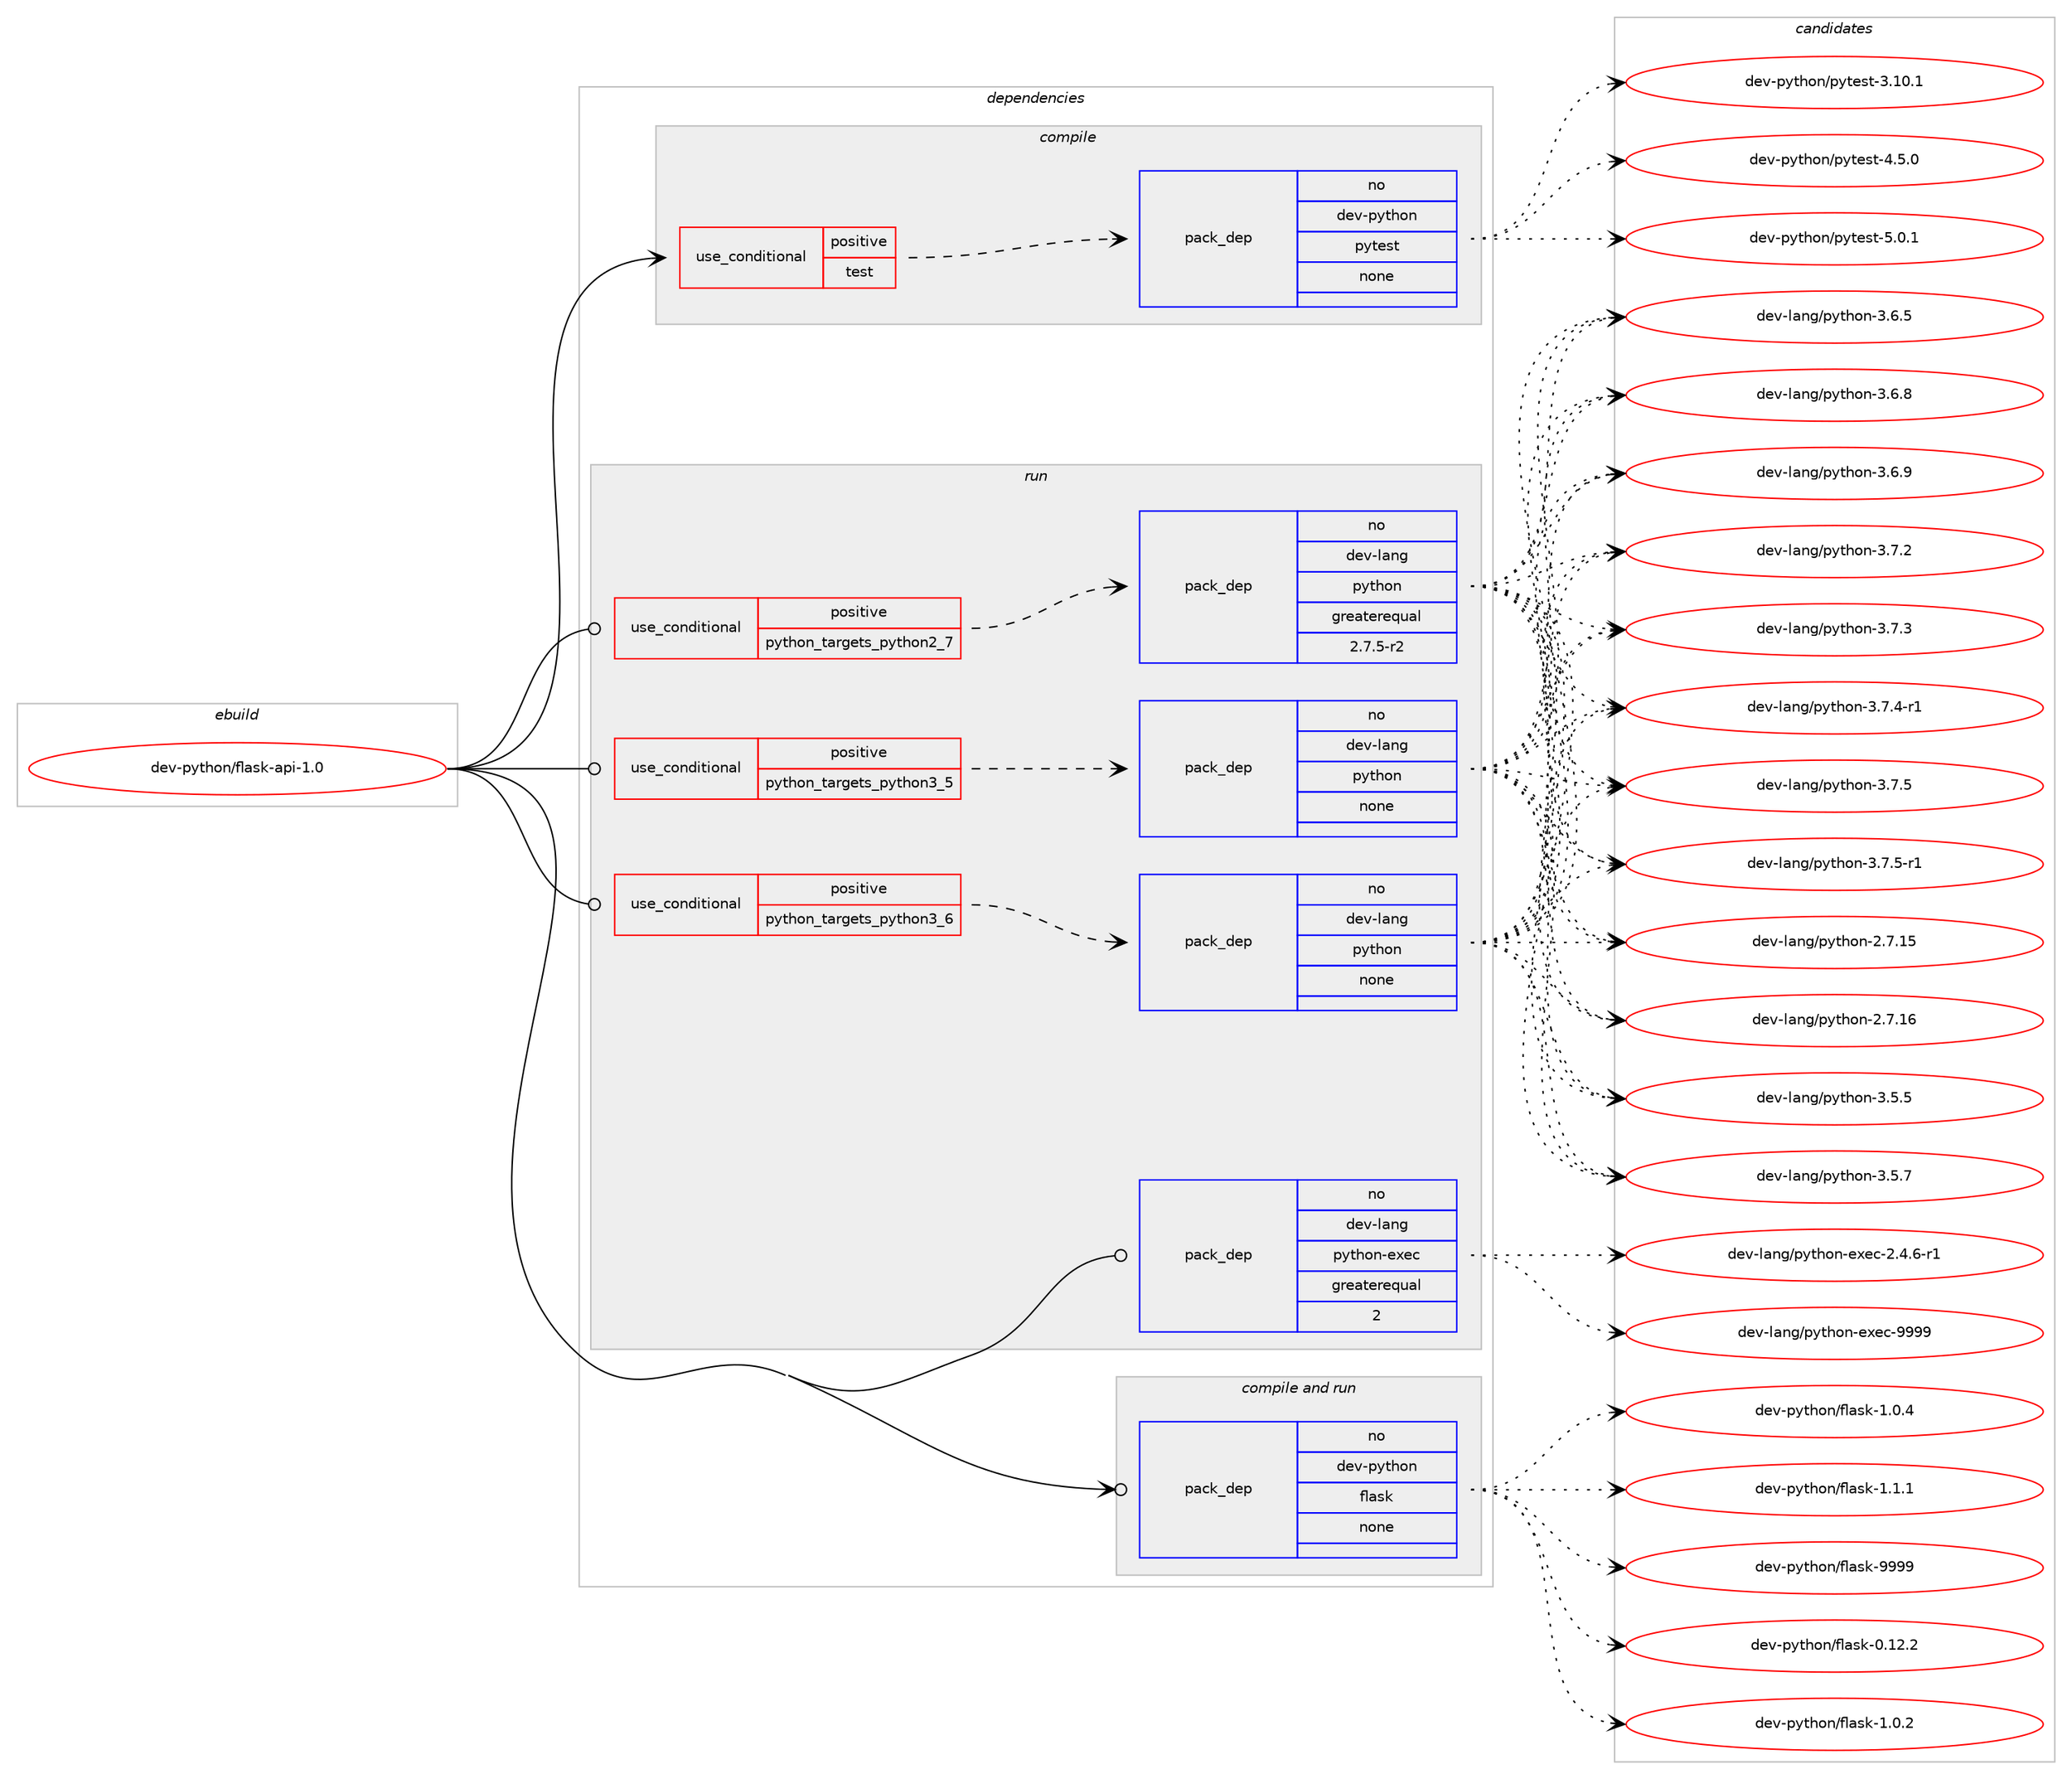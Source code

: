 digraph prolog {

# *************
# Graph options
# *************

newrank=true;
concentrate=true;
compound=true;
graph [rankdir=LR,fontname=Helvetica,fontsize=10,ranksep=1.5];#, ranksep=2.5, nodesep=0.2];
edge  [arrowhead=vee];
node  [fontname=Helvetica,fontsize=10];

# **********
# The ebuild
# **********

subgraph cluster_leftcol {
color=gray;
rank=same;
label=<<i>ebuild</i>>;
id [label="dev-python/flask-api-1.0", color=red, width=4, href="../dev-python/flask-api-1.0.svg"];
}

# ****************
# The dependencies
# ****************

subgraph cluster_midcol {
color=gray;
label=<<i>dependencies</i>>;
subgraph cluster_compile {
fillcolor="#eeeeee";
style=filled;
label=<<i>compile</i>>;
subgraph cond139409 {
dependency604697 [label=<<TABLE BORDER="0" CELLBORDER="1" CELLSPACING="0" CELLPADDING="4"><TR><TD ROWSPAN="3" CELLPADDING="10">use_conditional</TD></TR><TR><TD>positive</TD></TR><TR><TD>test</TD></TR></TABLE>>, shape=none, color=red];
subgraph pack453491 {
dependency604698 [label=<<TABLE BORDER="0" CELLBORDER="1" CELLSPACING="0" CELLPADDING="4" WIDTH="220"><TR><TD ROWSPAN="6" CELLPADDING="30">pack_dep</TD></TR><TR><TD WIDTH="110">no</TD></TR><TR><TD>dev-python</TD></TR><TR><TD>pytest</TD></TR><TR><TD>none</TD></TR><TR><TD></TD></TR></TABLE>>, shape=none, color=blue];
}
dependency604697:e -> dependency604698:w [weight=20,style="dashed",arrowhead="vee"];
}
id:e -> dependency604697:w [weight=20,style="solid",arrowhead="vee"];
}
subgraph cluster_compileandrun {
fillcolor="#eeeeee";
style=filled;
label=<<i>compile and run</i>>;
subgraph pack453492 {
dependency604699 [label=<<TABLE BORDER="0" CELLBORDER="1" CELLSPACING="0" CELLPADDING="4" WIDTH="220"><TR><TD ROWSPAN="6" CELLPADDING="30">pack_dep</TD></TR><TR><TD WIDTH="110">no</TD></TR><TR><TD>dev-python</TD></TR><TR><TD>flask</TD></TR><TR><TD>none</TD></TR><TR><TD></TD></TR></TABLE>>, shape=none, color=blue];
}
id:e -> dependency604699:w [weight=20,style="solid",arrowhead="odotvee"];
}
subgraph cluster_run {
fillcolor="#eeeeee";
style=filled;
label=<<i>run</i>>;
subgraph cond139410 {
dependency604700 [label=<<TABLE BORDER="0" CELLBORDER="1" CELLSPACING="0" CELLPADDING="4"><TR><TD ROWSPAN="3" CELLPADDING="10">use_conditional</TD></TR><TR><TD>positive</TD></TR><TR><TD>python_targets_python2_7</TD></TR></TABLE>>, shape=none, color=red];
subgraph pack453493 {
dependency604701 [label=<<TABLE BORDER="0" CELLBORDER="1" CELLSPACING="0" CELLPADDING="4" WIDTH="220"><TR><TD ROWSPAN="6" CELLPADDING="30">pack_dep</TD></TR><TR><TD WIDTH="110">no</TD></TR><TR><TD>dev-lang</TD></TR><TR><TD>python</TD></TR><TR><TD>greaterequal</TD></TR><TR><TD>2.7.5-r2</TD></TR></TABLE>>, shape=none, color=blue];
}
dependency604700:e -> dependency604701:w [weight=20,style="dashed",arrowhead="vee"];
}
id:e -> dependency604700:w [weight=20,style="solid",arrowhead="odot"];
subgraph cond139411 {
dependency604702 [label=<<TABLE BORDER="0" CELLBORDER="1" CELLSPACING="0" CELLPADDING="4"><TR><TD ROWSPAN="3" CELLPADDING="10">use_conditional</TD></TR><TR><TD>positive</TD></TR><TR><TD>python_targets_python3_5</TD></TR></TABLE>>, shape=none, color=red];
subgraph pack453494 {
dependency604703 [label=<<TABLE BORDER="0" CELLBORDER="1" CELLSPACING="0" CELLPADDING="4" WIDTH="220"><TR><TD ROWSPAN="6" CELLPADDING="30">pack_dep</TD></TR><TR><TD WIDTH="110">no</TD></TR><TR><TD>dev-lang</TD></TR><TR><TD>python</TD></TR><TR><TD>none</TD></TR><TR><TD></TD></TR></TABLE>>, shape=none, color=blue];
}
dependency604702:e -> dependency604703:w [weight=20,style="dashed",arrowhead="vee"];
}
id:e -> dependency604702:w [weight=20,style="solid",arrowhead="odot"];
subgraph cond139412 {
dependency604704 [label=<<TABLE BORDER="0" CELLBORDER="1" CELLSPACING="0" CELLPADDING="4"><TR><TD ROWSPAN="3" CELLPADDING="10">use_conditional</TD></TR><TR><TD>positive</TD></TR><TR><TD>python_targets_python3_6</TD></TR></TABLE>>, shape=none, color=red];
subgraph pack453495 {
dependency604705 [label=<<TABLE BORDER="0" CELLBORDER="1" CELLSPACING="0" CELLPADDING="4" WIDTH="220"><TR><TD ROWSPAN="6" CELLPADDING="30">pack_dep</TD></TR><TR><TD WIDTH="110">no</TD></TR><TR><TD>dev-lang</TD></TR><TR><TD>python</TD></TR><TR><TD>none</TD></TR><TR><TD></TD></TR></TABLE>>, shape=none, color=blue];
}
dependency604704:e -> dependency604705:w [weight=20,style="dashed",arrowhead="vee"];
}
id:e -> dependency604704:w [weight=20,style="solid",arrowhead="odot"];
subgraph pack453496 {
dependency604706 [label=<<TABLE BORDER="0" CELLBORDER="1" CELLSPACING="0" CELLPADDING="4" WIDTH="220"><TR><TD ROWSPAN="6" CELLPADDING="30">pack_dep</TD></TR><TR><TD WIDTH="110">no</TD></TR><TR><TD>dev-lang</TD></TR><TR><TD>python-exec</TD></TR><TR><TD>greaterequal</TD></TR><TR><TD>2</TD></TR></TABLE>>, shape=none, color=blue];
}
id:e -> dependency604706:w [weight=20,style="solid",arrowhead="odot"];
}
}

# **************
# The candidates
# **************

subgraph cluster_choices {
rank=same;
color=gray;
label=<<i>candidates</i>>;

subgraph choice453491 {
color=black;
nodesep=1;
choice100101118451121211161041111104711212111610111511645514649484649 [label="dev-python/pytest-3.10.1", color=red, width=4,href="../dev-python/pytest-3.10.1.svg"];
choice1001011184511212111610411111047112121116101115116455246534648 [label="dev-python/pytest-4.5.0", color=red, width=4,href="../dev-python/pytest-4.5.0.svg"];
choice1001011184511212111610411111047112121116101115116455346484649 [label="dev-python/pytest-5.0.1", color=red, width=4,href="../dev-python/pytest-5.0.1.svg"];
dependency604698:e -> choice100101118451121211161041111104711212111610111511645514649484649:w [style=dotted,weight="100"];
dependency604698:e -> choice1001011184511212111610411111047112121116101115116455246534648:w [style=dotted,weight="100"];
dependency604698:e -> choice1001011184511212111610411111047112121116101115116455346484649:w [style=dotted,weight="100"];
}
subgraph choice453492 {
color=black;
nodesep=1;
choice10010111845112121116104111110471021089711510745484649504650 [label="dev-python/flask-0.12.2", color=red, width=4,href="../dev-python/flask-0.12.2.svg"];
choice100101118451121211161041111104710210897115107454946484650 [label="dev-python/flask-1.0.2", color=red, width=4,href="../dev-python/flask-1.0.2.svg"];
choice100101118451121211161041111104710210897115107454946484652 [label="dev-python/flask-1.0.4", color=red, width=4,href="../dev-python/flask-1.0.4.svg"];
choice100101118451121211161041111104710210897115107454946494649 [label="dev-python/flask-1.1.1", color=red, width=4,href="../dev-python/flask-1.1.1.svg"];
choice1001011184511212111610411111047102108971151074557575757 [label="dev-python/flask-9999", color=red, width=4,href="../dev-python/flask-9999.svg"];
dependency604699:e -> choice10010111845112121116104111110471021089711510745484649504650:w [style=dotted,weight="100"];
dependency604699:e -> choice100101118451121211161041111104710210897115107454946484650:w [style=dotted,weight="100"];
dependency604699:e -> choice100101118451121211161041111104710210897115107454946484652:w [style=dotted,weight="100"];
dependency604699:e -> choice100101118451121211161041111104710210897115107454946494649:w [style=dotted,weight="100"];
dependency604699:e -> choice1001011184511212111610411111047102108971151074557575757:w [style=dotted,weight="100"];
}
subgraph choice453493 {
color=black;
nodesep=1;
choice10010111845108971101034711212111610411111045504655464953 [label="dev-lang/python-2.7.15", color=red, width=4,href="../dev-lang/python-2.7.15.svg"];
choice10010111845108971101034711212111610411111045504655464954 [label="dev-lang/python-2.7.16", color=red, width=4,href="../dev-lang/python-2.7.16.svg"];
choice100101118451089711010347112121116104111110455146534653 [label="dev-lang/python-3.5.5", color=red, width=4,href="../dev-lang/python-3.5.5.svg"];
choice100101118451089711010347112121116104111110455146534655 [label="dev-lang/python-3.5.7", color=red, width=4,href="../dev-lang/python-3.5.7.svg"];
choice100101118451089711010347112121116104111110455146544653 [label="dev-lang/python-3.6.5", color=red, width=4,href="../dev-lang/python-3.6.5.svg"];
choice100101118451089711010347112121116104111110455146544656 [label="dev-lang/python-3.6.8", color=red, width=4,href="../dev-lang/python-3.6.8.svg"];
choice100101118451089711010347112121116104111110455146544657 [label="dev-lang/python-3.6.9", color=red, width=4,href="../dev-lang/python-3.6.9.svg"];
choice100101118451089711010347112121116104111110455146554650 [label="dev-lang/python-3.7.2", color=red, width=4,href="../dev-lang/python-3.7.2.svg"];
choice100101118451089711010347112121116104111110455146554651 [label="dev-lang/python-3.7.3", color=red, width=4,href="../dev-lang/python-3.7.3.svg"];
choice1001011184510897110103471121211161041111104551465546524511449 [label="dev-lang/python-3.7.4-r1", color=red, width=4,href="../dev-lang/python-3.7.4-r1.svg"];
choice100101118451089711010347112121116104111110455146554653 [label="dev-lang/python-3.7.5", color=red, width=4,href="../dev-lang/python-3.7.5.svg"];
choice1001011184510897110103471121211161041111104551465546534511449 [label="dev-lang/python-3.7.5-r1", color=red, width=4,href="../dev-lang/python-3.7.5-r1.svg"];
dependency604701:e -> choice10010111845108971101034711212111610411111045504655464953:w [style=dotted,weight="100"];
dependency604701:e -> choice10010111845108971101034711212111610411111045504655464954:w [style=dotted,weight="100"];
dependency604701:e -> choice100101118451089711010347112121116104111110455146534653:w [style=dotted,weight="100"];
dependency604701:e -> choice100101118451089711010347112121116104111110455146534655:w [style=dotted,weight="100"];
dependency604701:e -> choice100101118451089711010347112121116104111110455146544653:w [style=dotted,weight="100"];
dependency604701:e -> choice100101118451089711010347112121116104111110455146544656:w [style=dotted,weight="100"];
dependency604701:e -> choice100101118451089711010347112121116104111110455146544657:w [style=dotted,weight="100"];
dependency604701:e -> choice100101118451089711010347112121116104111110455146554650:w [style=dotted,weight="100"];
dependency604701:e -> choice100101118451089711010347112121116104111110455146554651:w [style=dotted,weight="100"];
dependency604701:e -> choice1001011184510897110103471121211161041111104551465546524511449:w [style=dotted,weight="100"];
dependency604701:e -> choice100101118451089711010347112121116104111110455146554653:w [style=dotted,weight="100"];
dependency604701:e -> choice1001011184510897110103471121211161041111104551465546534511449:w [style=dotted,weight="100"];
}
subgraph choice453494 {
color=black;
nodesep=1;
choice10010111845108971101034711212111610411111045504655464953 [label="dev-lang/python-2.7.15", color=red, width=4,href="../dev-lang/python-2.7.15.svg"];
choice10010111845108971101034711212111610411111045504655464954 [label="dev-lang/python-2.7.16", color=red, width=4,href="../dev-lang/python-2.7.16.svg"];
choice100101118451089711010347112121116104111110455146534653 [label="dev-lang/python-3.5.5", color=red, width=4,href="../dev-lang/python-3.5.5.svg"];
choice100101118451089711010347112121116104111110455146534655 [label="dev-lang/python-3.5.7", color=red, width=4,href="../dev-lang/python-3.5.7.svg"];
choice100101118451089711010347112121116104111110455146544653 [label="dev-lang/python-3.6.5", color=red, width=4,href="../dev-lang/python-3.6.5.svg"];
choice100101118451089711010347112121116104111110455146544656 [label="dev-lang/python-3.6.8", color=red, width=4,href="../dev-lang/python-3.6.8.svg"];
choice100101118451089711010347112121116104111110455146544657 [label="dev-lang/python-3.6.9", color=red, width=4,href="../dev-lang/python-3.6.9.svg"];
choice100101118451089711010347112121116104111110455146554650 [label="dev-lang/python-3.7.2", color=red, width=4,href="../dev-lang/python-3.7.2.svg"];
choice100101118451089711010347112121116104111110455146554651 [label="dev-lang/python-3.7.3", color=red, width=4,href="../dev-lang/python-3.7.3.svg"];
choice1001011184510897110103471121211161041111104551465546524511449 [label="dev-lang/python-3.7.4-r1", color=red, width=4,href="../dev-lang/python-3.7.4-r1.svg"];
choice100101118451089711010347112121116104111110455146554653 [label="dev-lang/python-3.7.5", color=red, width=4,href="../dev-lang/python-3.7.5.svg"];
choice1001011184510897110103471121211161041111104551465546534511449 [label="dev-lang/python-3.7.5-r1", color=red, width=4,href="../dev-lang/python-3.7.5-r1.svg"];
dependency604703:e -> choice10010111845108971101034711212111610411111045504655464953:w [style=dotted,weight="100"];
dependency604703:e -> choice10010111845108971101034711212111610411111045504655464954:w [style=dotted,weight="100"];
dependency604703:e -> choice100101118451089711010347112121116104111110455146534653:w [style=dotted,weight="100"];
dependency604703:e -> choice100101118451089711010347112121116104111110455146534655:w [style=dotted,weight="100"];
dependency604703:e -> choice100101118451089711010347112121116104111110455146544653:w [style=dotted,weight="100"];
dependency604703:e -> choice100101118451089711010347112121116104111110455146544656:w [style=dotted,weight="100"];
dependency604703:e -> choice100101118451089711010347112121116104111110455146544657:w [style=dotted,weight="100"];
dependency604703:e -> choice100101118451089711010347112121116104111110455146554650:w [style=dotted,weight="100"];
dependency604703:e -> choice100101118451089711010347112121116104111110455146554651:w [style=dotted,weight="100"];
dependency604703:e -> choice1001011184510897110103471121211161041111104551465546524511449:w [style=dotted,weight="100"];
dependency604703:e -> choice100101118451089711010347112121116104111110455146554653:w [style=dotted,weight="100"];
dependency604703:e -> choice1001011184510897110103471121211161041111104551465546534511449:w [style=dotted,weight="100"];
}
subgraph choice453495 {
color=black;
nodesep=1;
choice10010111845108971101034711212111610411111045504655464953 [label="dev-lang/python-2.7.15", color=red, width=4,href="../dev-lang/python-2.7.15.svg"];
choice10010111845108971101034711212111610411111045504655464954 [label="dev-lang/python-2.7.16", color=red, width=4,href="../dev-lang/python-2.7.16.svg"];
choice100101118451089711010347112121116104111110455146534653 [label="dev-lang/python-3.5.5", color=red, width=4,href="../dev-lang/python-3.5.5.svg"];
choice100101118451089711010347112121116104111110455146534655 [label="dev-lang/python-3.5.7", color=red, width=4,href="../dev-lang/python-3.5.7.svg"];
choice100101118451089711010347112121116104111110455146544653 [label="dev-lang/python-3.6.5", color=red, width=4,href="../dev-lang/python-3.6.5.svg"];
choice100101118451089711010347112121116104111110455146544656 [label="dev-lang/python-3.6.8", color=red, width=4,href="../dev-lang/python-3.6.8.svg"];
choice100101118451089711010347112121116104111110455146544657 [label="dev-lang/python-3.6.9", color=red, width=4,href="../dev-lang/python-3.6.9.svg"];
choice100101118451089711010347112121116104111110455146554650 [label="dev-lang/python-3.7.2", color=red, width=4,href="../dev-lang/python-3.7.2.svg"];
choice100101118451089711010347112121116104111110455146554651 [label="dev-lang/python-3.7.3", color=red, width=4,href="../dev-lang/python-3.7.3.svg"];
choice1001011184510897110103471121211161041111104551465546524511449 [label="dev-lang/python-3.7.4-r1", color=red, width=4,href="../dev-lang/python-3.7.4-r1.svg"];
choice100101118451089711010347112121116104111110455146554653 [label="dev-lang/python-3.7.5", color=red, width=4,href="../dev-lang/python-3.7.5.svg"];
choice1001011184510897110103471121211161041111104551465546534511449 [label="dev-lang/python-3.7.5-r1", color=red, width=4,href="../dev-lang/python-3.7.5-r1.svg"];
dependency604705:e -> choice10010111845108971101034711212111610411111045504655464953:w [style=dotted,weight="100"];
dependency604705:e -> choice10010111845108971101034711212111610411111045504655464954:w [style=dotted,weight="100"];
dependency604705:e -> choice100101118451089711010347112121116104111110455146534653:w [style=dotted,weight="100"];
dependency604705:e -> choice100101118451089711010347112121116104111110455146534655:w [style=dotted,weight="100"];
dependency604705:e -> choice100101118451089711010347112121116104111110455146544653:w [style=dotted,weight="100"];
dependency604705:e -> choice100101118451089711010347112121116104111110455146544656:w [style=dotted,weight="100"];
dependency604705:e -> choice100101118451089711010347112121116104111110455146544657:w [style=dotted,weight="100"];
dependency604705:e -> choice100101118451089711010347112121116104111110455146554650:w [style=dotted,weight="100"];
dependency604705:e -> choice100101118451089711010347112121116104111110455146554651:w [style=dotted,weight="100"];
dependency604705:e -> choice1001011184510897110103471121211161041111104551465546524511449:w [style=dotted,weight="100"];
dependency604705:e -> choice100101118451089711010347112121116104111110455146554653:w [style=dotted,weight="100"];
dependency604705:e -> choice1001011184510897110103471121211161041111104551465546534511449:w [style=dotted,weight="100"];
}
subgraph choice453496 {
color=black;
nodesep=1;
choice10010111845108971101034711212111610411111045101120101994550465246544511449 [label="dev-lang/python-exec-2.4.6-r1", color=red, width=4,href="../dev-lang/python-exec-2.4.6-r1.svg"];
choice10010111845108971101034711212111610411111045101120101994557575757 [label="dev-lang/python-exec-9999", color=red, width=4,href="../dev-lang/python-exec-9999.svg"];
dependency604706:e -> choice10010111845108971101034711212111610411111045101120101994550465246544511449:w [style=dotted,weight="100"];
dependency604706:e -> choice10010111845108971101034711212111610411111045101120101994557575757:w [style=dotted,weight="100"];
}
}

}
